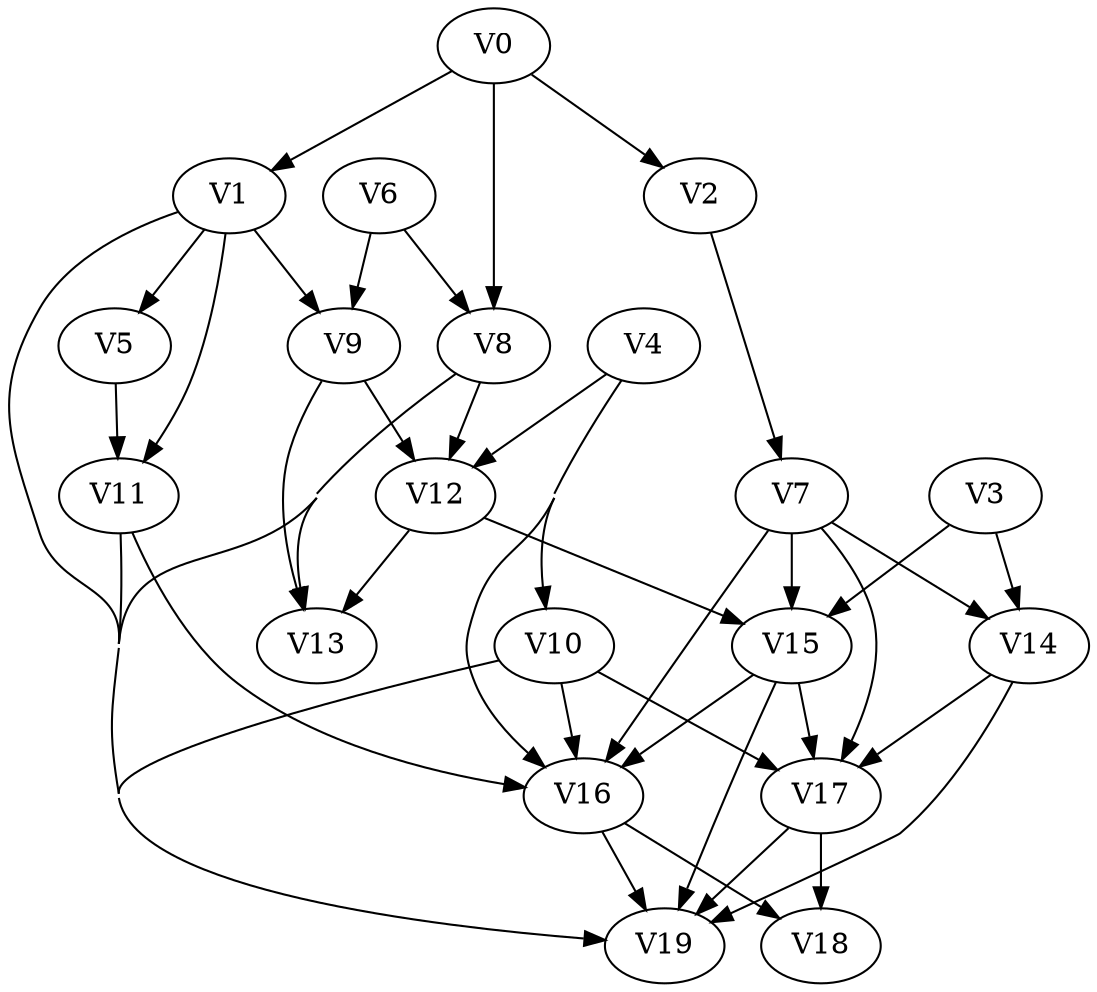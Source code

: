 strict digraph my_dotgraph {
concentrate=True;
V0;
V1;
V2;
V3;
V4;
V5;
V6;
V7;
V8;
V9;
V10;
V11;
V12;
V13;
V14;
V15;
V16;
V17;
V18;
V19;
V0 -> V1;
V0 -> V2;
V0 -> V8;
V1 -> V5;
V1 -> V9;
V1 -> V11;
V1 -> V19;
V2 -> V7;
V3 -> V14;
V3 -> V15;
V4 -> V10;
V4 -> V12;
V4 -> V16;
V5 -> V11;
V6 -> V8;
V6 -> V9;
V7 -> V14;
V7 -> V15;
V7 -> V16;
V7 -> V17;
V8 -> V12;
V8 -> V13;
V8 -> V19;
V9 -> V12;
V9 -> V13;
V10 -> V16;
V10 -> V17;
V10 -> V19;
V11 -> V16;
V11 -> V19;
V12 -> V13;
V12 -> V15;
V14 -> V17;
V14 -> V19;
V15 -> V16;
V15 -> V17;
V15 -> V19;
V16 -> V18;
V16 -> V19;
V17 -> V18;
V17 -> V19;
}